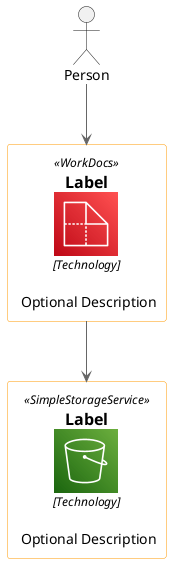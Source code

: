 {
  "sha1": "hgrnwn65sxvfqavv8t1v212a1c2828g",
  "insertion": {
    "when": "2024-06-03T18:59:29.550Z",
    "url": "https://github.com/plantuml/plantuml-stdlib/issues/63#issuecomment-1314774419",
    "user": "plantuml@gmail.com"
  }
}
@startuml
!include <awslib14/AWSCommon>
!include <awslib14/BusinessApplications/all>
!include <awslib14/Storage/SimpleStorageService>

actor "Person" as personAlias
WorkDocs(desktopAlias, "Label", "Technology", "Optional Description")
SimpleStorageService(storageAlias, "Label", "Technology", "Optional Description")

personAlias --> desktopAlias
desktopAlias --> storageAlias

@enduml
